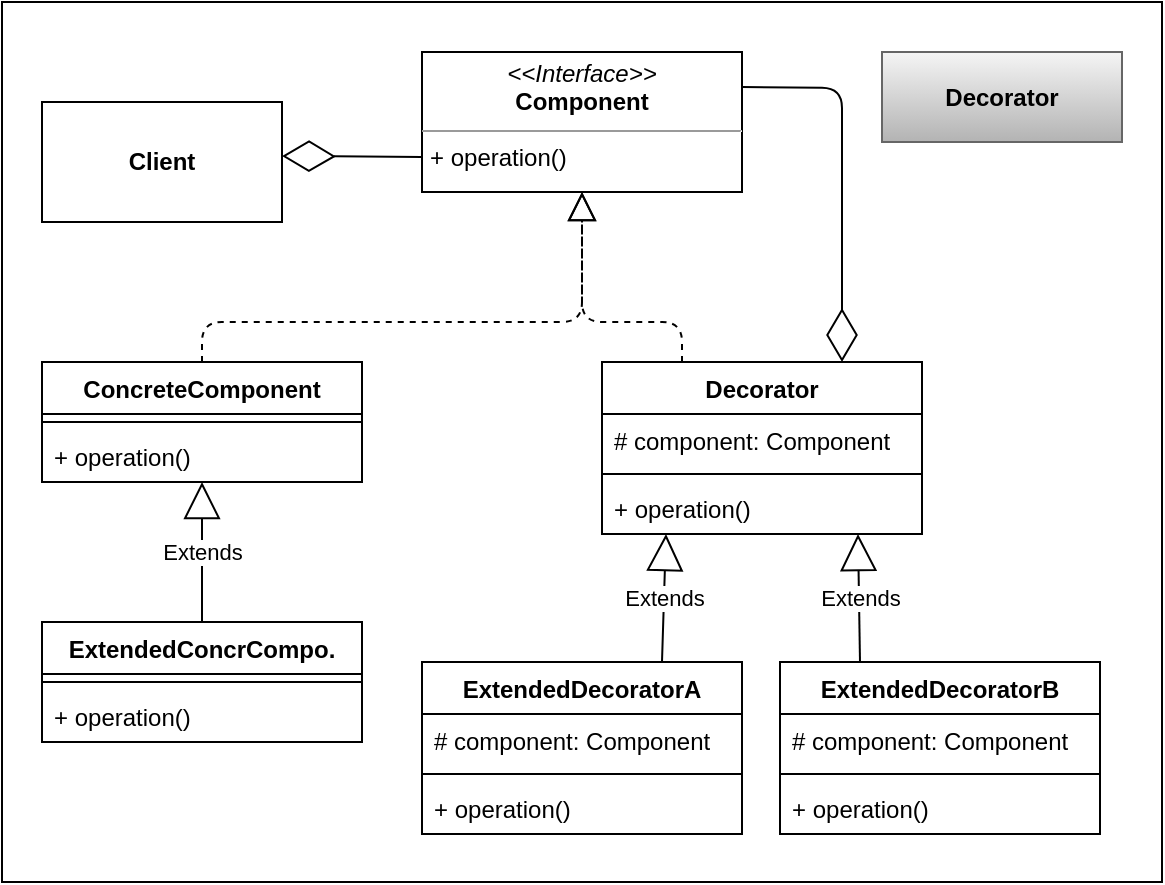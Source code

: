 <mxfile version="13.10.0" type="device"><diagram id="gw1_LFvKJf1_X4ysqnZk" name="Page-1"><mxGraphModel dx="1009" dy="622" grid="1" gridSize="10" guides="1" tooltips="1" connect="1" arrows="1" fold="1" page="1" pageScale="1" pageWidth="827" pageHeight="1169" math="0" shadow="0"><root><mxCell id="0"/><mxCell id="1" parent="0"/><mxCell id="E9YoO3OvKcw97jUIlCsz-16" value="" style="rounded=0;whiteSpace=wrap;html=1;" vertex="1" parent="1"><mxGeometry x="30" y="150" width="580" height="440" as="geometry"/></mxCell><mxCell id="lrAdCqgn7SwCU887HHt2-4" value="&lt;p style=&quot;margin: 0px ; margin-top: 4px ; text-align: center&quot;&gt;&lt;i&gt;&amp;lt;&amp;lt;Interface&amp;gt;&amp;gt;&lt;/i&gt;&lt;br&gt;&lt;b&gt;Component&lt;/b&gt;&lt;/p&gt;&lt;hr size=&quot;1&quot;&gt;&lt;p style=&quot;margin: 0px ; margin-left: 4px&quot;&gt;+ operation()&lt;/p&gt;" style="verticalAlign=top;align=left;overflow=fill;fontSize=12;fontFamily=Helvetica;html=1;" parent="1" vertex="1"><mxGeometry x="240" y="175" width="160" height="70" as="geometry"/></mxCell><mxCell id="lrAdCqgn7SwCU887HHt2-5" value="ConcreteComponent" style="swimlane;fontStyle=1;align=center;verticalAlign=top;childLayout=stackLayout;horizontal=1;startSize=26;horizontalStack=0;resizeParent=1;resizeParentMax=0;resizeLast=0;collapsible=1;marginBottom=0;" parent="1" vertex="1"><mxGeometry x="50" y="330" width="160" height="60" as="geometry"/></mxCell><mxCell id="lrAdCqgn7SwCU887HHt2-7" value="" style="line;strokeWidth=1;fillColor=none;align=left;verticalAlign=middle;spacingTop=-1;spacingLeft=3;spacingRight=3;rotatable=0;labelPosition=right;points=[];portConstraint=eastwest;" parent="lrAdCqgn7SwCU887HHt2-5" vertex="1"><mxGeometry y="26" width="160" height="8" as="geometry"/></mxCell><mxCell id="lrAdCqgn7SwCU887HHt2-8" value="+ operation()" style="text;strokeColor=none;fillColor=none;align=left;verticalAlign=top;spacingLeft=4;spacingRight=4;overflow=hidden;rotatable=0;points=[[0,0.5],[1,0.5]];portConstraint=eastwest;" parent="lrAdCqgn7SwCU887HHt2-5" vertex="1"><mxGeometry y="34" width="160" height="26" as="geometry"/></mxCell><mxCell id="lrAdCqgn7SwCU887HHt2-11" value="" style="endArrow=block;dashed=1;endFill=0;endSize=12;html=1;entryX=0.5;entryY=1;entryDx=0;entryDy=0;exitX=0.5;exitY=0;exitDx=0;exitDy=0;" parent="1" source="lrAdCqgn7SwCU887HHt2-5" target="lrAdCqgn7SwCU887HHt2-4" edge="1"><mxGeometry width="160" relative="1" as="geometry"><mxPoint x="90" y="440" as="sourcePoint"/><mxPoint x="250" y="440" as="targetPoint"/><Array as="points"><mxPoint x="130" y="310"/><mxPoint x="320" y="310"/></Array></mxGeometry></mxCell><mxCell id="lrAdCqgn7SwCU887HHt2-16" value="ExtendedConcrCompo." style="swimlane;fontStyle=1;align=center;verticalAlign=top;childLayout=stackLayout;horizontal=1;startSize=26;horizontalStack=0;resizeParent=1;resizeParentMax=0;resizeLast=0;collapsible=1;marginBottom=0;" parent="1" vertex="1"><mxGeometry x="50" y="460" width="160" height="60" as="geometry"/></mxCell><mxCell id="lrAdCqgn7SwCU887HHt2-17" value="" style="line;strokeWidth=1;fillColor=none;align=left;verticalAlign=middle;spacingTop=-1;spacingLeft=3;spacingRight=3;rotatable=0;labelPosition=right;points=[];portConstraint=eastwest;" parent="lrAdCqgn7SwCU887HHt2-16" vertex="1"><mxGeometry y="26" width="160" height="8" as="geometry"/></mxCell><mxCell id="lrAdCqgn7SwCU887HHt2-18" value="+ operation()" style="text;strokeColor=none;fillColor=none;align=left;verticalAlign=top;spacingLeft=4;spacingRight=4;overflow=hidden;rotatable=0;points=[[0,0.5],[1,0.5]];portConstraint=eastwest;" parent="lrAdCqgn7SwCU887HHt2-16" vertex="1"><mxGeometry y="34" width="160" height="26" as="geometry"/></mxCell><mxCell id="lrAdCqgn7SwCU887HHt2-23" value="Extends" style="endArrow=block;endSize=16;endFill=0;html=1;entryX=0.5;entryY=1;entryDx=0;entryDy=0;entryPerimeter=0;exitX=0.5;exitY=0;exitDx=0;exitDy=0;" parent="1" source="lrAdCqgn7SwCU887HHt2-16" target="lrAdCqgn7SwCU887HHt2-8" edge="1"><mxGeometry width="160" relative="1" as="geometry"><mxPoint x="390" y="490" as="sourcePoint"/><mxPoint x="130" y="416" as="targetPoint"/></mxGeometry></mxCell><mxCell id="lrAdCqgn7SwCU887HHt2-25" value="Decorator" style="swimlane;fontStyle=1;align=center;verticalAlign=top;childLayout=stackLayout;horizontal=1;startSize=26;horizontalStack=0;resizeParent=1;resizeParentMax=0;resizeLast=0;collapsible=1;marginBottom=0;" parent="1" vertex="1"><mxGeometry x="330" y="330" width="160" height="86" as="geometry"/></mxCell><mxCell id="lrAdCqgn7SwCU887HHt2-26" value="# component: Component" style="text;strokeColor=none;fillColor=none;align=left;verticalAlign=top;spacingLeft=4;spacingRight=4;overflow=hidden;rotatable=0;points=[[0,0.5],[1,0.5]];portConstraint=eastwest;" parent="lrAdCqgn7SwCU887HHt2-25" vertex="1"><mxGeometry y="26" width="160" height="26" as="geometry"/></mxCell><mxCell id="lrAdCqgn7SwCU887HHt2-28" value="" style="line;strokeWidth=1;fillColor=none;align=left;verticalAlign=middle;spacingTop=-1;spacingLeft=3;spacingRight=3;rotatable=0;labelPosition=right;points=[];portConstraint=eastwest;" parent="lrAdCqgn7SwCU887HHt2-25" vertex="1"><mxGeometry y="52" width="160" height="8" as="geometry"/></mxCell><mxCell id="lrAdCqgn7SwCU887HHt2-29" value="+ operation()" style="text;strokeColor=none;fillColor=none;align=left;verticalAlign=top;spacingLeft=4;spacingRight=4;overflow=hidden;rotatable=0;points=[[0,0.5],[1,0.5]];portConstraint=eastwest;" parent="lrAdCqgn7SwCU887HHt2-25" vertex="1"><mxGeometry y="60" width="160" height="26" as="geometry"/></mxCell><mxCell id="lrAdCqgn7SwCU887HHt2-63" value="" style="endArrow=diamondThin;endFill=0;endSize=24;html=1;entryX=1;entryY=0.5;entryDx=0;entryDy=0;exitX=0;exitY=0.75;exitDx=0;exitDy=0;" parent="1" source="lrAdCqgn7SwCU887HHt2-4" edge="1"><mxGeometry width="160" relative="1" as="geometry"><mxPoint x="40" y="370" as="sourcePoint"/><mxPoint x="170" y="227" as="targetPoint"/></mxGeometry></mxCell><mxCell id="E9YoO3OvKcw97jUIlCsz-1" value="Client" style="rounded=0;whiteSpace=wrap;html=1;fontStyle=1" vertex="1" parent="1"><mxGeometry x="50" y="200" width="120" height="60" as="geometry"/></mxCell><mxCell id="E9YoO3OvKcw97jUIlCsz-2" value="" style="endArrow=diamondThin;endFill=0;endSize=24;html=1;entryX=0.75;entryY=0;entryDx=0;entryDy=0;exitX=1;exitY=0.25;exitDx=0;exitDy=0;" edge="1" parent="1" source="lrAdCqgn7SwCU887HHt2-4" target="lrAdCqgn7SwCU887HHt2-25"><mxGeometry width="160" relative="1" as="geometry"><mxPoint x="460" y="180" as="sourcePoint"/><mxPoint x="620" y="180" as="targetPoint"/><Array as="points"><mxPoint x="450" y="193"/></Array></mxGeometry></mxCell><mxCell id="E9YoO3OvKcw97jUIlCsz-3" value="" style="endArrow=block;dashed=1;endFill=0;endSize=12;html=1;entryX=0.5;entryY=1;entryDx=0;entryDy=0;exitX=0.25;exitY=0;exitDx=0;exitDy=0;" edge="1" parent="1" source="lrAdCqgn7SwCU887HHt2-25" target="lrAdCqgn7SwCU887HHt2-4"><mxGeometry width="160" relative="1" as="geometry"><mxPoint x="240" y="420" as="sourcePoint"/><mxPoint x="400" y="420" as="targetPoint"/><Array as="points"><mxPoint x="370" y="310"/><mxPoint x="320" y="310"/></Array></mxGeometry></mxCell><mxCell id="E9YoO3OvKcw97jUIlCsz-4" value="ExtendedDecoratorA" style="swimlane;fontStyle=1;align=center;verticalAlign=top;childLayout=stackLayout;horizontal=1;startSize=26;horizontalStack=0;resizeParent=1;resizeParentMax=0;resizeLast=0;collapsible=1;marginBottom=0;" vertex="1" parent="1"><mxGeometry x="240" y="480" width="160" height="86" as="geometry"/></mxCell><mxCell id="E9YoO3OvKcw97jUIlCsz-5" value="# component: Component" style="text;strokeColor=none;fillColor=none;align=left;verticalAlign=top;spacingLeft=4;spacingRight=4;overflow=hidden;rotatable=0;points=[[0,0.5],[1,0.5]];portConstraint=eastwest;" vertex="1" parent="E9YoO3OvKcw97jUIlCsz-4"><mxGeometry y="26" width="160" height="26" as="geometry"/></mxCell><mxCell id="E9YoO3OvKcw97jUIlCsz-6" value="" style="line;strokeWidth=1;fillColor=none;align=left;verticalAlign=middle;spacingTop=-1;spacingLeft=3;spacingRight=3;rotatable=0;labelPosition=right;points=[];portConstraint=eastwest;" vertex="1" parent="E9YoO3OvKcw97jUIlCsz-4"><mxGeometry y="52" width="160" height="8" as="geometry"/></mxCell><mxCell id="E9YoO3OvKcw97jUIlCsz-7" value="+ operation()" style="text;strokeColor=none;fillColor=none;align=left;verticalAlign=top;spacingLeft=4;spacingRight=4;overflow=hidden;rotatable=0;points=[[0,0.5],[1,0.5]];portConstraint=eastwest;" vertex="1" parent="E9YoO3OvKcw97jUIlCsz-4"><mxGeometry y="60" width="160" height="26" as="geometry"/></mxCell><mxCell id="E9YoO3OvKcw97jUIlCsz-8" value="ExtendedDecoratorB" style="swimlane;fontStyle=1;align=center;verticalAlign=top;childLayout=stackLayout;horizontal=1;startSize=26;horizontalStack=0;resizeParent=1;resizeParentMax=0;resizeLast=0;collapsible=1;marginBottom=0;" vertex="1" parent="1"><mxGeometry x="419" y="480" width="160" height="86" as="geometry"/></mxCell><mxCell id="E9YoO3OvKcw97jUIlCsz-9" value="# component: Component" style="text;strokeColor=none;fillColor=none;align=left;verticalAlign=top;spacingLeft=4;spacingRight=4;overflow=hidden;rotatable=0;points=[[0,0.5],[1,0.5]];portConstraint=eastwest;" vertex="1" parent="E9YoO3OvKcw97jUIlCsz-8"><mxGeometry y="26" width="160" height="26" as="geometry"/></mxCell><mxCell id="E9YoO3OvKcw97jUIlCsz-10" value="" style="line;strokeWidth=1;fillColor=none;align=left;verticalAlign=middle;spacingTop=-1;spacingLeft=3;spacingRight=3;rotatable=0;labelPosition=right;points=[];portConstraint=eastwest;" vertex="1" parent="E9YoO3OvKcw97jUIlCsz-8"><mxGeometry y="52" width="160" height="8" as="geometry"/></mxCell><mxCell id="E9YoO3OvKcw97jUIlCsz-11" value="+ operation()" style="text;strokeColor=none;fillColor=none;align=left;verticalAlign=top;spacingLeft=4;spacingRight=4;overflow=hidden;rotatable=0;points=[[0,0.5],[1,0.5]];portConstraint=eastwest;" vertex="1" parent="E9YoO3OvKcw97jUIlCsz-8"><mxGeometry y="60" width="160" height="26" as="geometry"/></mxCell><mxCell id="E9YoO3OvKcw97jUIlCsz-13" value="Decorator" style="rounded=0;whiteSpace=wrap;html=1;gradientColor=#b3b3b3;fillColor=#f5f5f5;strokeColor=#666666;fontStyle=1" vertex="1" parent="1"><mxGeometry x="470" y="175" width="120" height="45" as="geometry"/></mxCell><mxCell id="E9YoO3OvKcw97jUIlCsz-14" value="Extends" style="endArrow=block;endSize=16;endFill=0;html=1;exitX=0.75;exitY=0;exitDx=0;exitDy=0;entryX=0.2;entryY=1;entryDx=0;entryDy=0;entryPerimeter=0;" edge="1" parent="1" source="E9YoO3OvKcw97jUIlCsz-4" target="lrAdCqgn7SwCU887HHt2-29"><mxGeometry width="160" relative="1" as="geometry"><mxPoint x="300" y="530" as="sourcePoint"/><mxPoint x="440" y="440" as="targetPoint"/></mxGeometry></mxCell><mxCell id="E9YoO3OvKcw97jUIlCsz-15" value="Extends" style="endArrow=block;endSize=16;endFill=0;html=1;exitX=0.25;exitY=0;exitDx=0;exitDy=0;entryX=0.8;entryY=1;entryDx=0;entryDy=0;entryPerimeter=0;" edge="1" parent="1" source="E9YoO3OvKcw97jUIlCsz-8" target="lrAdCqgn7SwCU887HHt2-29"><mxGeometry width="160" relative="1" as="geometry"><mxPoint x="560" y="440" as="sourcePoint"/><mxPoint x="720" y="440" as="targetPoint"/></mxGeometry></mxCell></root></mxGraphModel></diagram></mxfile>